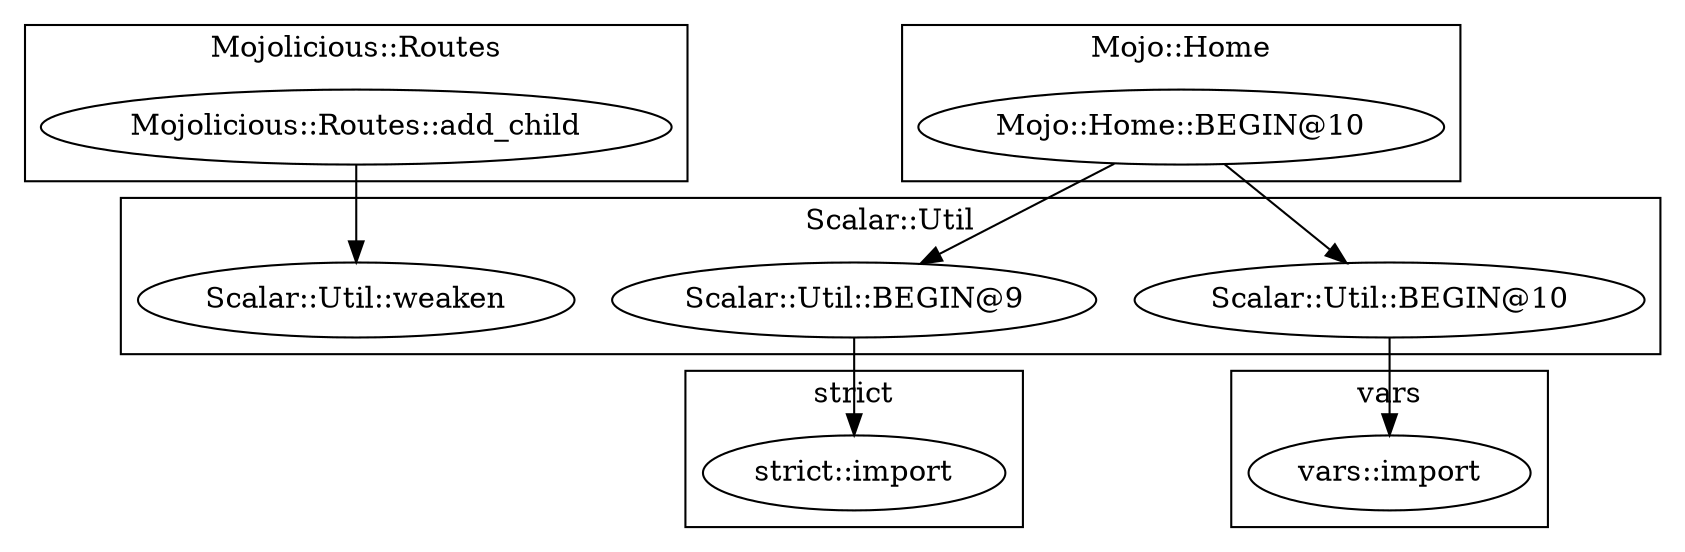 digraph {
graph [overlap=false]
subgraph cluster_Mojolicious_Routes {
	label="Mojolicious::Routes";
	"Mojolicious::Routes::add_child";
}
subgraph cluster_vars {
	label="vars";
	"vars::import";
}
subgraph cluster_strict {
	label="strict";
	"strict::import";
}
subgraph cluster_Mojo_Home {
	label="Mojo::Home";
	"Mojo::Home::BEGIN@10";
}
subgraph cluster_Scalar_Util {
	label="Scalar::Util";
	"Scalar::Util::BEGIN@9";
	"Scalar::Util::BEGIN@10";
	"Scalar::Util::weaken";
}
"Mojo::Home::BEGIN@10" -> "Scalar::Util::BEGIN@9";
"Mojolicious::Routes::add_child" -> "Scalar::Util::weaken";
"Mojo::Home::BEGIN@10" -> "Scalar::Util::BEGIN@10";
"Scalar::Util::BEGIN@10" -> "vars::import";
"Scalar::Util::BEGIN@9" -> "strict::import";
}
